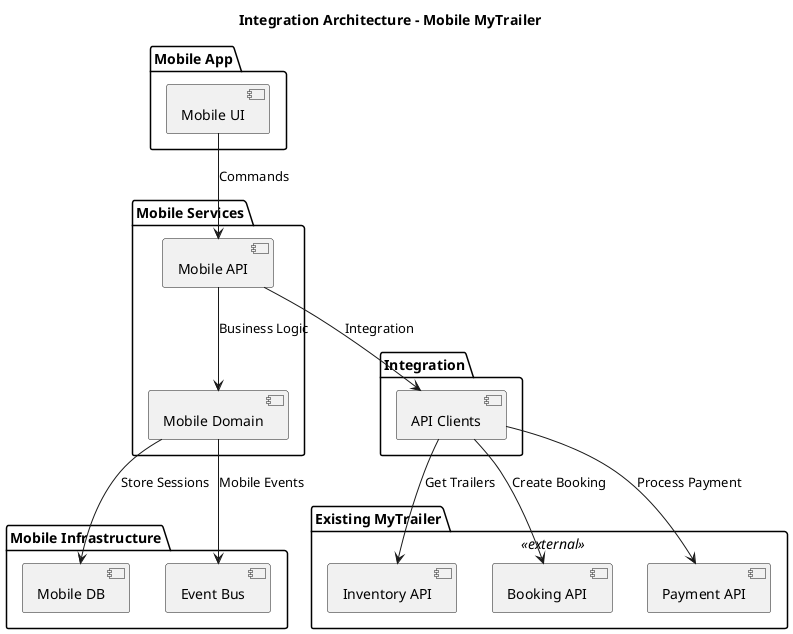 @startuml SimpleIntegrationArchitecture
title Integration Architecture - Mobile MyTrailer

package "Mobile App" {
  [Mobile UI]
}

package "Mobile Services" {
  [Mobile API]
  [Mobile Domain]
}

package "Integration" {
  [API Clients]
}

package "Existing MyTrailer" <<external>> {
  [Inventory API]
  [Booking API]
  [Payment API]
}

package "Mobile Infrastructure" {
  [Mobile DB]
  [Event Bus]
}

[Mobile UI] --> [Mobile API] : Commands
[Mobile API] --> [Mobile Domain] : Business Logic
[Mobile API] --> [API Clients] : Integration
[API Clients] --> [Inventory API] : Get Trailers
[API Clients] --> [Booking API] : Create Booking
[API Clients] --> [Payment API] : Process Payment
[Mobile Domain] --> [Mobile DB] : Store Sessions
[Mobile Domain] --> [Event Bus] : Mobile Events

@enduml